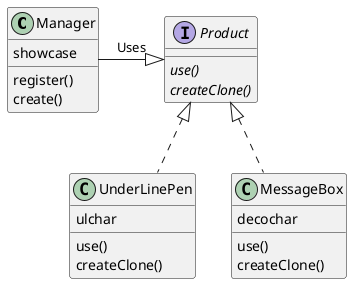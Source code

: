 @startuml

class Manager {
    showcase
    register()
    create()
}

interface Product {
    {abstract} use()
    {abstract} createClone()
}

class UnderLinePen {
    ulchar
    use()
    createClone()
}

class MessageBox {
    decochar
    use()
    createClone()
}

Manager -r-|> Product: Uses
UnderLinePen .u.|> Product
MessageBox .u.|> Product

@enduml